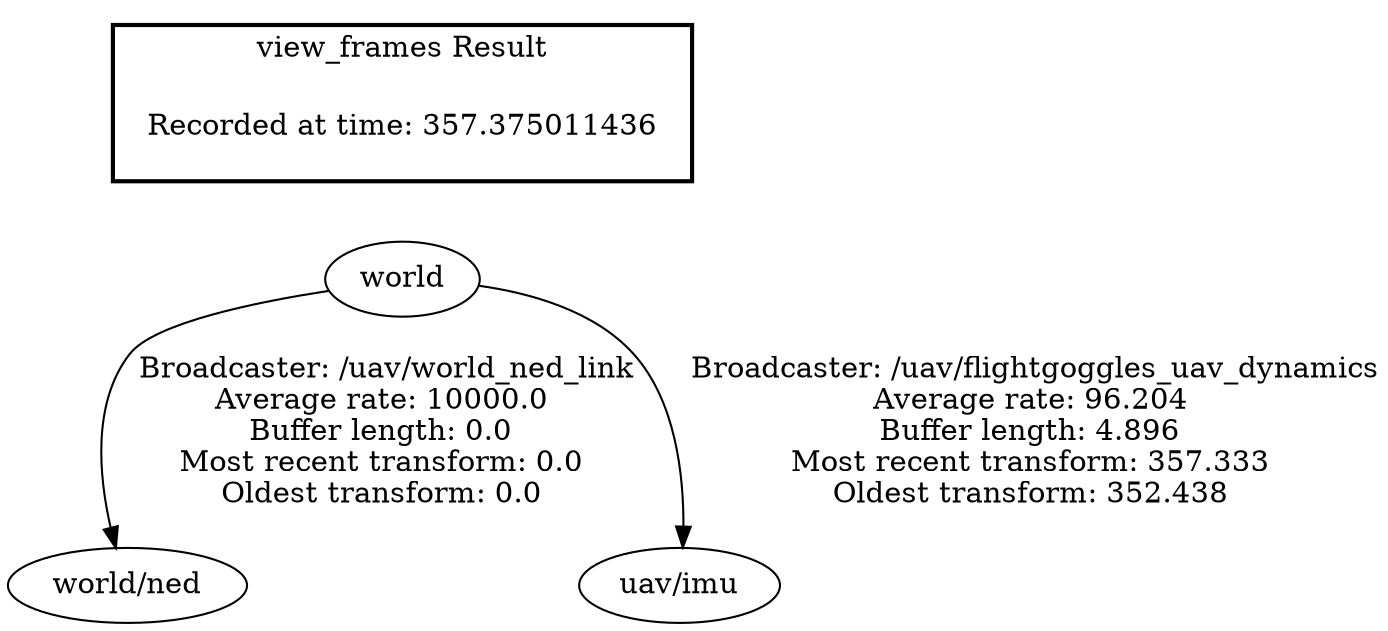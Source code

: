 digraph G {
"world" -> "world/ned"[label=" Broadcaster: /uav/world_ned_link\nAverage rate: 10000.0\nBuffer length: 0.0\nMost recent transform: 0.0\nOldest transform: 0.0\n"];
"world" -> "uav/imu"[label=" Broadcaster: /uav/flightgoggles_uav_dynamics\nAverage rate: 96.204\nBuffer length: 4.896\nMost recent transform: 357.333\nOldest transform: 352.438\n"];
edge [style=invis];
 subgraph cluster_legend { style=bold; color=black; label ="view_frames Result";
"Recorded at time: 357.375011436"[ shape=plaintext ] ;
}->"world";
}